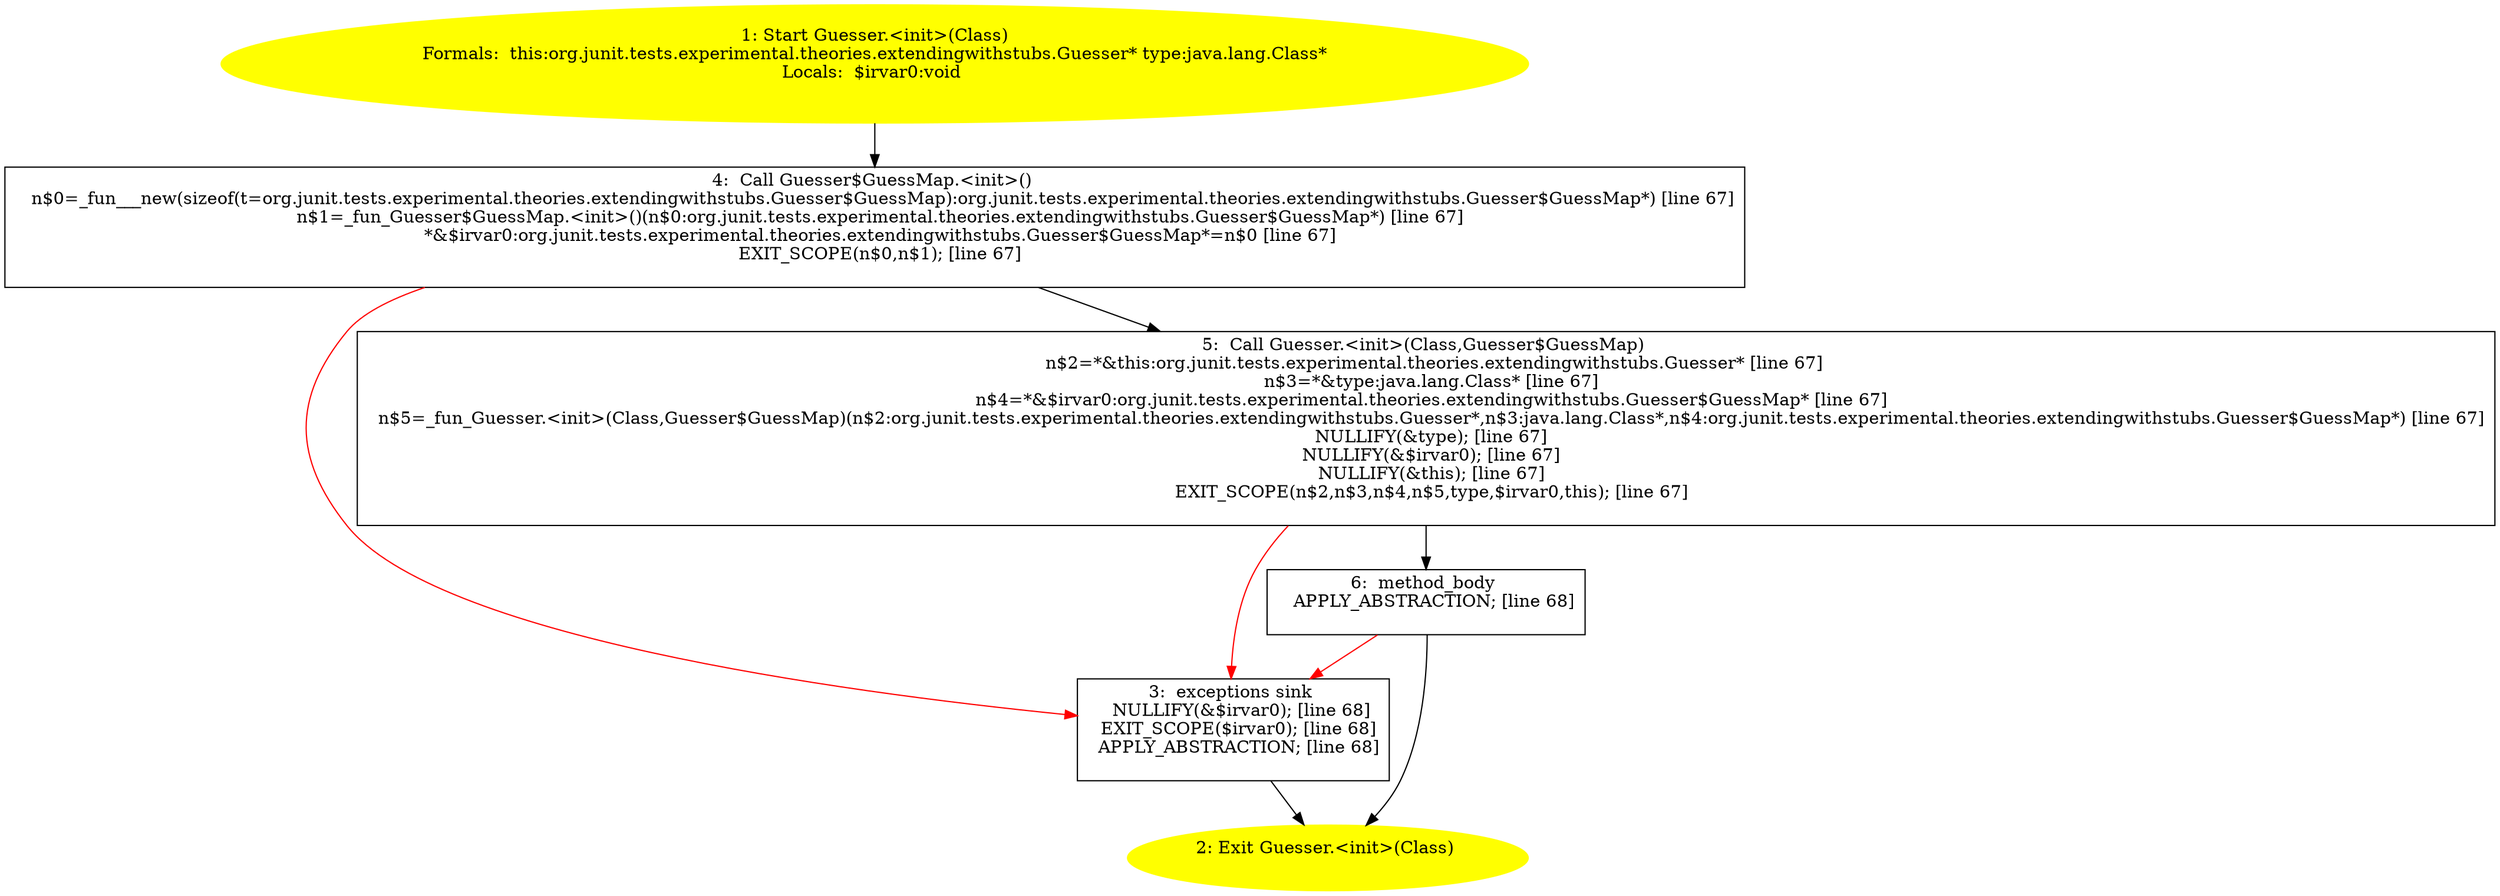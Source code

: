 /* @generated */
digraph cfg {
"org.junit.tests.experimental.theories.extendingwithstubs.Guesser.<init>(java.lang.Class).59ce812b411220b31a54d10496e581c1_1" [label="1: Start Guesser.<init>(Class)\nFormals:  this:org.junit.tests.experimental.theories.extendingwithstubs.Guesser* type:java.lang.Class*\nLocals:  $irvar0:void \n  " color=yellow style=filled]
	

	 "org.junit.tests.experimental.theories.extendingwithstubs.Guesser.<init>(java.lang.Class).59ce812b411220b31a54d10496e581c1_1" -> "org.junit.tests.experimental.theories.extendingwithstubs.Guesser.<init>(java.lang.Class).59ce812b411220b31a54d10496e581c1_4" ;
"org.junit.tests.experimental.theories.extendingwithstubs.Guesser.<init>(java.lang.Class).59ce812b411220b31a54d10496e581c1_2" [label="2: Exit Guesser.<init>(Class) \n  " color=yellow style=filled]
	

"org.junit.tests.experimental.theories.extendingwithstubs.Guesser.<init>(java.lang.Class).59ce812b411220b31a54d10496e581c1_3" [label="3:  exceptions sink \n   NULLIFY(&$irvar0); [line 68]\n  EXIT_SCOPE($irvar0); [line 68]\n  APPLY_ABSTRACTION; [line 68]\n " shape="box"]
	

	 "org.junit.tests.experimental.theories.extendingwithstubs.Guesser.<init>(java.lang.Class).59ce812b411220b31a54d10496e581c1_3" -> "org.junit.tests.experimental.theories.extendingwithstubs.Guesser.<init>(java.lang.Class).59ce812b411220b31a54d10496e581c1_2" ;
"org.junit.tests.experimental.theories.extendingwithstubs.Guesser.<init>(java.lang.Class).59ce812b411220b31a54d10496e581c1_4" [label="4:  Call Guesser$GuessMap.<init>() \n   n$0=_fun___new(sizeof(t=org.junit.tests.experimental.theories.extendingwithstubs.Guesser$GuessMap):org.junit.tests.experimental.theories.extendingwithstubs.Guesser$GuessMap*) [line 67]\n  n$1=_fun_Guesser$GuessMap.<init>()(n$0:org.junit.tests.experimental.theories.extendingwithstubs.Guesser$GuessMap*) [line 67]\n  *&$irvar0:org.junit.tests.experimental.theories.extendingwithstubs.Guesser$GuessMap*=n$0 [line 67]\n  EXIT_SCOPE(n$0,n$1); [line 67]\n " shape="box"]
	

	 "org.junit.tests.experimental.theories.extendingwithstubs.Guesser.<init>(java.lang.Class).59ce812b411220b31a54d10496e581c1_4" -> "org.junit.tests.experimental.theories.extendingwithstubs.Guesser.<init>(java.lang.Class).59ce812b411220b31a54d10496e581c1_5" ;
	 "org.junit.tests.experimental.theories.extendingwithstubs.Guesser.<init>(java.lang.Class).59ce812b411220b31a54d10496e581c1_4" -> "org.junit.tests.experimental.theories.extendingwithstubs.Guesser.<init>(java.lang.Class).59ce812b411220b31a54d10496e581c1_3" [color="red" ];
"org.junit.tests.experimental.theories.extendingwithstubs.Guesser.<init>(java.lang.Class).59ce812b411220b31a54d10496e581c1_5" [label="5:  Call Guesser.<init>(Class,Guesser$GuessMap) \n   n$2=*&this:org.junit.tests.experimental.theories.extendingwithstubs.Guesser* [line 67]\n  n$3=*&type:java.lang.Class* [line 67]\n  n$4=*&$irvar0:org.junit.tests.experimental.theories.extendingwithstubs.Guesser$GuessMap* [line 67]\n  n$5=_fun_Guesser.<init>(Class,Guesser$GuessMap)(n$2:org.junit.tests.experimental.theories.extendingwithstubs.Guesser*,n$3:java.lang.Class*,n$4:org.junit.tests.experimental.theories.extendingwithstubs.Guesser$GuessMap*) [line 67]\n  NULLIFY(&type); [line 67]\n  NULLIFY(&$irvar0); [line 67]\n  NULLIFY(&this); [line 67]\n  EXIT_SCOPE(n$2,n$3,n$4,n$5,type,$irvar0,this); [line 67]\n " shape="box"]
	

	 "org.junit.tests.experimental.theories.extendingwithstubs.Guesser.<init>(java.lang.Class).59ce812b411220b31a54d10496e581c1_5" -> "org.junit.tests.experimental.theories.extendingwithstubs.Guesser.<init>(java.lang.Class).59ce812b411220b31a54d10496e581c1_6" ;
	 "org.junit.tests.experimental.theories.extendingwithstubs.Guesser.<init>(java.lang.Class).59ce812b411220b31a54d10496e581c1_5" -> "org.junit.tests.experimental.theories.extendingwithstubs.Guesser.<init>(java.lang.Class).59ce812b411220b31a54d10496e581c1_3" [color="red" ];
"org.junit.tests.experimental.theories.extendingwithstubs.Guesser.<init>(java.lang.Class).59ce812b411220b31a54d10496e581c1_6" [label="6:  method_body \n   APPLY_ABSTRACTION; [line 68]\n " shape="box"]
	

	 "org.junit.tests.experimental.theories.extendingwithstubs.Guesser.<init>(java.lang.Class).59ce812b411220b31a54d10496e581c1_6" -> "org.junit.tests.experimental.theories.extendingwithstubs.Guesser.<init>(java.lang.Class).59ce812b411220b31a54d10496e581c1_2" ;
	 "org.junit.tests.experimental.theories.extendingwithstubs.Guesser.<init>(java.lang.Class).59ce812b411220b31a54d10496e581c1_6" -> "org.junit.tests.experimental.theories.extendingwithstubs.Guesser.<init>(java.lang.Class).59ce812b411220b31a54d10496e581c1_3" [color="red" ];
}
